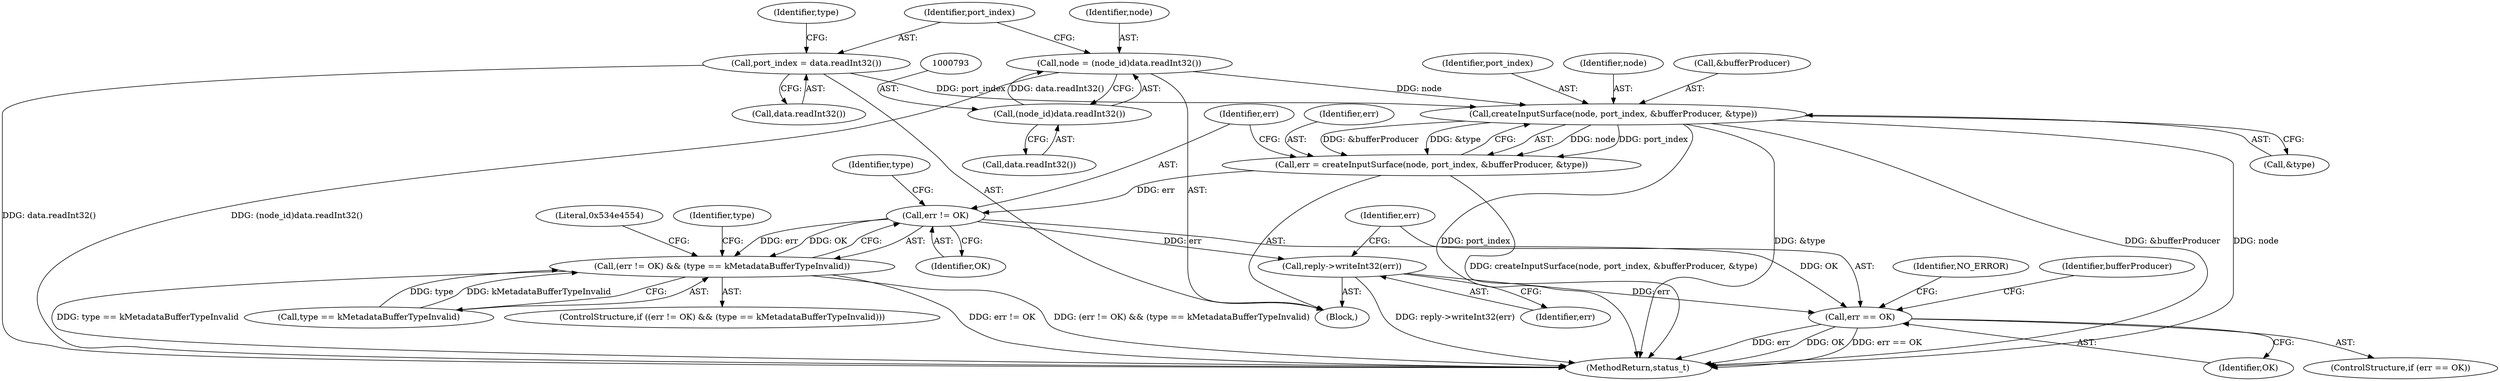 digraph "0_Android_0bb5ced60304da7f61478ffd359e7ba65d72f181@API" {
"1000807" [label="(Call,createInputSurface(node, port_index, &bufferProducer, &type))"];
"1000790" [label="(Call,node = (node_id)data.readInt32())"];
"1000792" [label="(Call,(node_id)data.readInt32())"];
"1000796" [label="(Call,port_index = data.readInt32())"];
"1000805" [label="(Call,err = createInputSurface(node, port_index, &bufferProducer, &type))"];
"1000816" [label="(Call,err != OK)"];
"1000815" [label="(Call,(err != OK) && (type == kMetadataBufferTypeInvalid))"];
"1000828" [label="(Call,reply->writeInt32(err))"];
"1000831" [label="(Call,err == OK)"];
"1000791" [label="(Identifier,node)"];
"1000796" [label="(Call,port_index = data.readInt32())"];
"1000784" [label="(Block,)"];
"1000819" [label="(Call,type == kMetadataBufferTypeInvalid)"];
"1000828" [label="(Call,reply->writeInt32(err))"];
"1000798" [label="(Call,data.readInt32())"];
"1000827" [label="(Identifier,type)"];
"1000810" [label="(Call,&bufferProducer)"];
"1000837" [label="(Identifier,bufferProducer)"];
"1000817" [label="(Identifier,err)"];
"1000833" [label="(Identifier,OK)"];
"1000824" [label="(Literal,0x534e4554)"];
"1000829" [label="(Identifier,err)"];
"1000816" [label="(Call,err != OK)"];
"1000820" [label="(Identifier,type)"];
"1000839" [label="(Identifier,NO_ERROR)"];
"1000792" [label="(Call,(node_id)data.readInt32())"];
"1000805" [label="(Call,err = createInputSurface(node, port_index, &bufferProducer, &type))"];
"1000814" [label="(ControlStructure,if ((err != OK) && (type == kMetadataBufferTypeInvalid)))"];
"1000809" [label="(Identifier,port_index)"];
"1000790" [label="(Call,node = (node_id)data.readInt32())"];
"1000831" [label="(Call,err == OK)"];
"1000808" [label="(Identifier,node)"];
"1000806" [label="(Identifier,err)"];
"1000818" [label="(Identifier,OK)"];
"1000807" [label="(Call,createInputSurface(node, port_index, &bufferProducer, &type))"];
"1000812" [label="(Call,&type)"];
"1000815" [label="(Call,(err != OK) && (type == kMetadataBufferTypeInvalid))"];
"1000832" [label="(Identifier,err)"];
"1000830" [label="(ControlStructure,if (err == OK))"];
"1000802" [label="(Identifier,type)"];
"1000797" [label="(Identifier,port_index)"];
"1001353" [label="(MethodReturn,status_t)"];
"1000794" [label="(Call,data.readInt32())"];
"1000807" -> "1000805"  [label="AST: "];
"1000807" -> "1000812"  [label="CFG: "];
"1000808" -> "1000807"  [label="AST: "];
"1000809" -> "1000807"  [label="AST: "];
"1000810" -> "1000807"  [label="AST: "];
"1000812" -> "1000807"  [label="AST: "];
"1000805" -> "1000807"  [label="CFG: "];
"1000807" -> "1001353"  [label="DDG: &bufferProducer"];
"1000807" -> "1001353"  [label="DDG: node"];
"1000807" -> "1001353"  [label="DDG: port_index"];
"1000807" -> "1001353"  [label="DDG: &type"];
"1000807" -> "1000805"  [label="DDG: node"];
"1000807" -> "1000805"  [label="DDG: port_index"];
"1000807" -> "1000805"  [label="DDG: &bufferProducer"];
"1000807" -> "1000805"  [label="DDG: &type"];
"1000790" -> "1000807"  [label="DDG: node"];
"1000796" -> "1000807"  [label="DDG: port_index"];
"1000790" -> "1000784"  [label="AST: "];
"1000790" -> "1000792"  [label="CFG: "];
"1000791" -> "1000790"  [label="AST: "];
"1000792" -> "1000790"  [label="AST: "];
"1000797" -> "1000790"  [label="CFG: "];
"1000790" -> "1001353"  [label="DDG: (node_id)data.readInt32()"];
"1000792" -> "1000790"  [label="DDG: data.readInt32()"];
"1000792" -> "1000794"  [label="CFG: "];
"1000793" -> "1000792"  [label="AST: "];
"1000794" -> "1000792"  [label="AST: "];
"1000796" -> "1000784"  [label="AST: "];
"1000796" -> "1000798"  [label="CFG: "];
"1000797" -> "1000796"  [label="AST: "];
"1000798" -> "1000796"  [label="AST: "];
"1000802" -> "1000796"  [label="CFG: "];
"1000796" -> "1001353"  [label="DDG: data.readInt32()"];
"1000805" -> "1000784"  [label="AST: "];
"1000806" -> "1000805"  [label="AST: "];
"1000817" -> "1000805"  [label="CFG: "];
"1000805" -> "1001353"  [label="DDG: createInputSurface(node, port_index, &bufferProducer, &type)"];
"1000805" -> "1000816"  [label="DDG: err"];
"1000816" -> "1000815"  [label="AST: "];
"1000816" -> "1000818"  [label="CFG: "];
"1000817" -> "1000816"  [label="AST: "];
"1000818" -> "1000816"  [label="AST: "];
"1000820" -> "1000816"  [label="CFG: "];
"1000815" -> "1000816"  [label="CFG: "];
"1000816" -> "1000815"  [label="DDG: err"];
"1000816" -> "1000815"  [label="DDG: OK"];
"1000816" -> "1000828"  [label="DDG: err"];
"1000816" -> "1000831"  [label="DDG: OK"];
"1000815" -> "1000814"  [label="AST: "];
"1000815" -> "1000819"  [label="CFG: "];
"1000819" -> "1000815"  [label="AST: "];
"1000824" -> "1000815"  [label="CFG: "];
"1000827" -> "1000815"  [label="CFG: "];
"1000815" -> "1001353"  [label="DDG: err != OK"];
"1000815" -> "1001353"  [label="DDG: (err != OK) && (type == kMetadataBufferTypeInvalid)"];
"1000815" -> "1001353"  [label="DDG: type == kMetadataBufferTypeInvalid"];
"1000819" -> "1000815"  [label="DDG: type"];
"1000819" -> "1000815"  [label="DDG: kMetadataBufferTypeInvalid"];
"1000828" -> "1000784"  [label="AST: "];
"1000828" -> "1000829"  [label="CFG: "];
"1000829" -> "1000828"  [label="AST: "];
"1000832" -> "1000828"  [label="CFG: "];
"1000828" -> "1001353"  [label="DDG: reply->writeInt32(err)"];
"1000828" -> "1000831"  [label="DDG: err"];
"1000831" -> "1000830"  [label="AST: "];
"1000831" -> "1000833"  [label="CFG: "];
"1000832" -> "1000831"  [label="AST: "];
"1000833" -> "1000831"  [label="AST: "];
"1000837" -> "1000831"  [label="CFG: "];
"1000839" -> "1000831"  [label="CFG: "];
"1000831" -> "1001353"  [label="DDG: err"];
"1000831" -> "1001353"  [label="DDG: OK"];
"1000831" -> "1001353"  [label="DDG: err == OK"];
}
